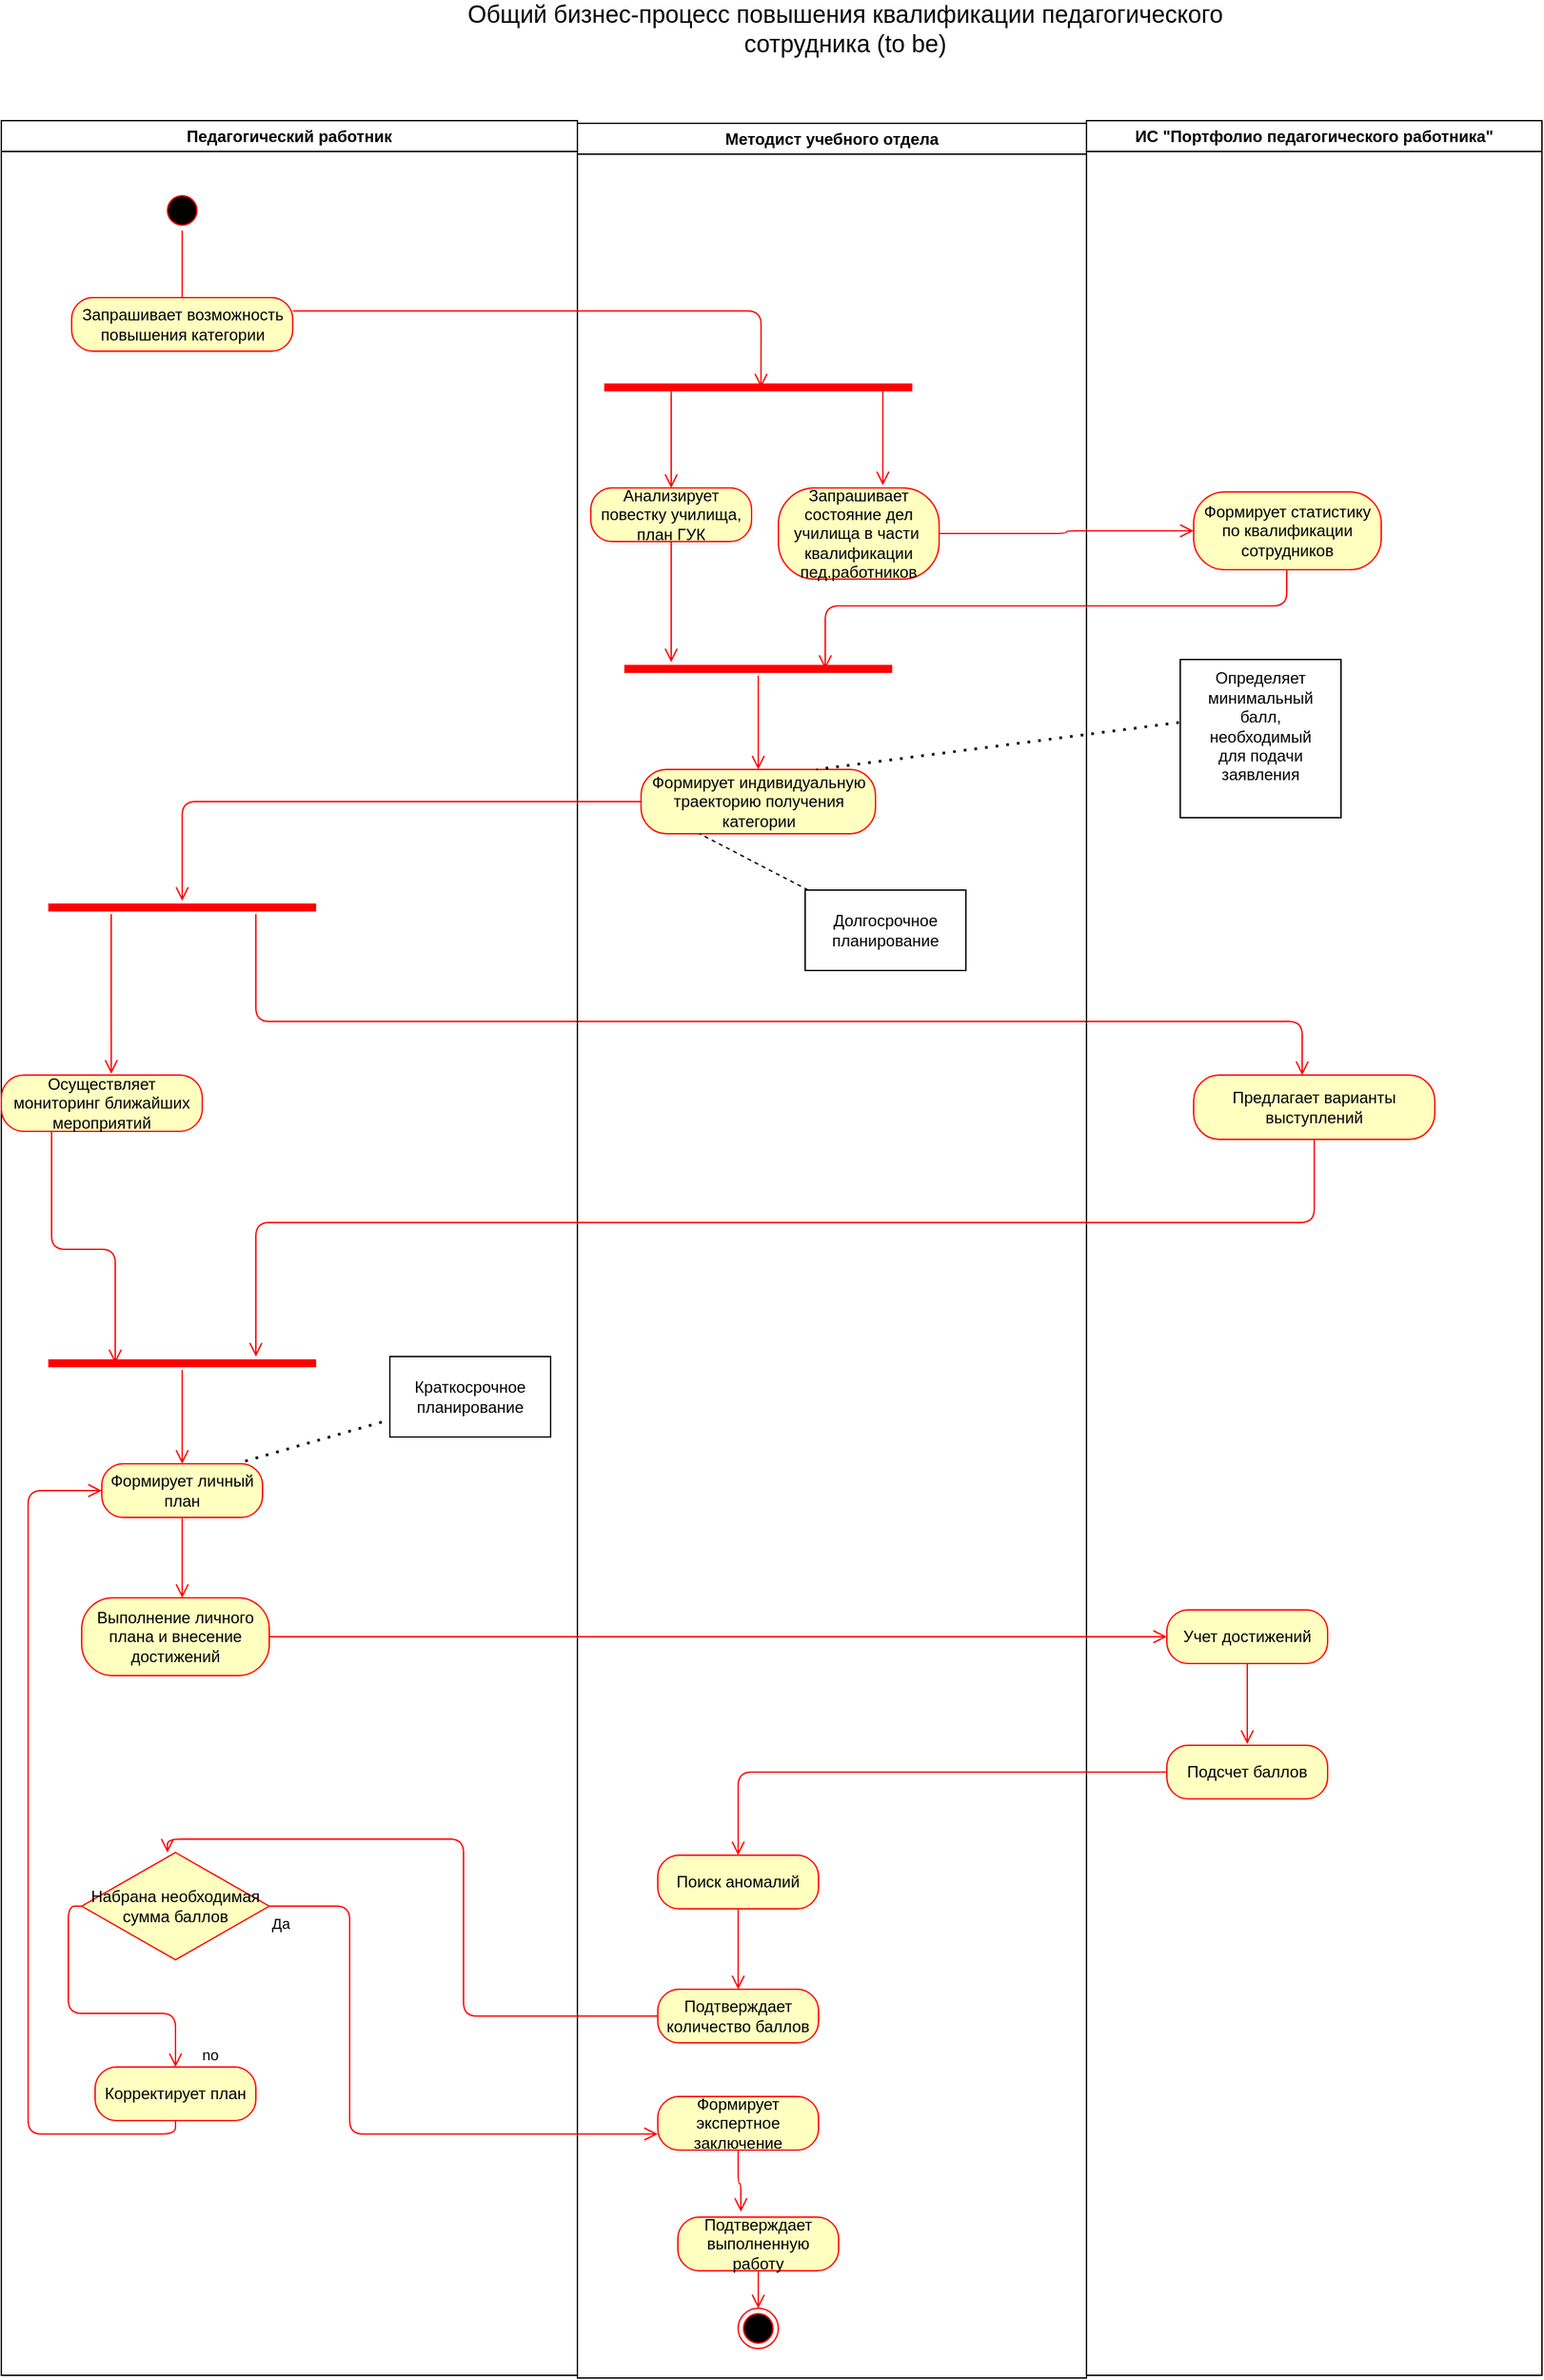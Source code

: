 <mxfile version="14.6.6" type="github">
  <diagram name="Page-1" id="e7e014a7-5840-1c2e-5031-d8a46d1fe8dd">
    <mxGraphModel dx="1422" dy="762" grid="1" gridSize="10" guides="1" tooltips="1" connect="1" arrows="1" fold="1" page="1" pageScale="1" pageWidth="1169" pageHeight="826" background="#ffffff" math="0" shadow="0">
      <root>
        <mxCell id="0" />
        <mxCell id="1" parent="0" />
        <mxCell id="2" value="Педагогический работник" style="swimlane;whiteSpace=wrap" parent="1" vertex="1">
          <mxGeometry x="50" y="128" width="430" height="1682" as="geometry" />
        </mxCell>
        <mxCell id="Ka7XM5IuNzu1x7Nwei8n-47" value="" style="ellipse;html=1;shape=startState;fillColor=#000000;strokeColor=#ff0000;" parent="2" vertex="1">
          <mxGeometry x="120" y="52" width="30" height="30" as="geometry" />
        </mxCell>
        <mxCell id="Ka7XM5IuNzu1x7Nwei8n-48" value="" style="edgeStyle=orthogonalEdgeStyle;html=1;verticalAlign=bottom;endArrow=open;endSize=8;strokeColor=#ff0000;" parent="2" source="Ka7XM5IuNzu1x7Nwei8n-47" edge="1">
          <mxGeometry relative="1" as="geometry">
            <mxPoint x="135" y="162" as="targetPoint" />
          </mxGeometry>
        </mxCell>
        <mxCell id="Ka7XM5IuNzu1x7Nwei8n-49" value="Запрашивает возможность повышения категории" style="rounded=1;whiteSpace=wrap;html=1;arcSize=40;fontColor=#000000;fillColor=#ffffc0;strokeColor=#ff0000;" parent="2" vertex="1">
          <mxGeometry x="52.5" y="132" width="165" height="40" as="geometry" />
        </mxCell>
        <mxCell id="Ka7XM5IuNzu1x7Nwei8n-71" value="Осуществляет мониторинг ближайших мероприятий" style="rounded=1;whiteSpace=wrap;html=1;arcSize=40;fontColor=#000000;fillColor=#ffffc0;strokeColor=#ff0000;" parent="2" vertex="1">
          <mxGeometry y="712" width="150" height="42" as="geometry" />
        </mxCell>
        <mxCell id="Ka7XM5IuNzu1x7Nwei8n-73" value="" style="shape=line;html=1;strokeWidth=6;strokeColor=#ff0000;" parent="2" vertex="1">
          <mxGeometry x="35" y="582" width="200" height="10" as="geometry" />
        </mxCell>
        <mxCell id="Ka7XM5IuNzu1x7Nwei8n-74" value="" style="edgeStyle=orthogonalEdgeStyle;html=1;verticalAlign=bottom;endArrow=open;endSize=8;strokeColor=#ff0000;entryX=0.547;entryY=-0.024;entryDx=0;entryDy=0;entryPerimeter=0;" parent="2" source="Ka7XM5IuNzu1x7Nwei8n-73" target="Ka7XM5IuNzu1x7Nwei8n-71" edge="1">
          <mxGeometry relative="1" as="geometry">
            <mxPoint x="80" y="662" as="targetPoint" />
            <Array as="points">
              <mxPoint x="82" y="632" />
              <mxPoint x="82" y="632" />
            </Array>
          </mxGeometry>
        </mxCell>
        <mxCell id="Ka7XM5IuNzu1x7Nwei8n-83" value="" style="shape=line;html=1;strokeWidth=6;strokeColor=#ff0000;" parent="2" vertex="1">
          <mxGeometry x="35" y="922" width="200" height="10" as="geometry" />
        </mxCell>
        <mxCell id="Ka7XM5IuNzu1x7Nwei8n-84" value="" style="edgeStyle=orthogonalEdgeStyle;html=1;verticalAlign=bottom;endArrow=open;endSize=8;strokeColor=#ff0000;" parent="2" source="Ka7XM5IuNzu1x7Nwei8n-83" edge="1">
          <mxGeometry relative="1" as="geometry">
            <mxPoint x="135" y="1002" as="targetPoint" />
          </mxGeometry>
        </mxCell>
        <mxCell id="Ka7XM5IuNzu1x7Nwei8n-90" value="" style="edgeStyle=orthogonalEdgeStyle;html=1;verticalAlign=bottom;endArrow=open;endSize=8;strokeColor=#ff0000;entryX=0.45;entryY=0;entryDx=0;entryDy=0;entryPerimeter=0;" parent="2" target="Ka7XM5IuNzu1x7Nwei8n-85" edge="1">
          <mxGeometry relative="1" as="geometry">
            <mxPoint x="1000" y="692" as="targetPoint" />
            <mxPoint x="190" y="592" as="sourcePoint" />
            <Array as="points">
              <mxPoint x="190" y="672" />
              <mxPoint x="971" y="672" />
            </Array>
          </mxGeometry>
        </mxCell>
        <mxCell id="Ka7XM5IuNzu1x7Nwei8n-86" value="" style="edgeStyle=orthogonalEdgeStyle;html=1;verticalAlign=bottom;endArrow=open;endSize=8;strokeColor=#ff0000;exitX=0.25;exitY=1;exitDx=0;exitDy=0;entryX=0.25;entryY=0.5;entryDx=0;entryDy=0;entryPerimeter=0;" parent="2" source="Ka7XM5IuNzu1x7Nwei8n-71" target="Ka7XM5IuNzu1x7Nwei8n-83" edge="1">
          <mxGeometry relative="1" as="geometry">
            <mxPoint x="1030" y="842" as="targetPoint" />
            <Array as="points">
              <mxPoint x="38" y="842" />
              <mxPoint x="85" y="842" />
            </Array>
          </mxGeometry>
        </mxCell>
        <mxCell id="Ka7XM5IuNzu1x7Nwei8n-94" value="Формирует личный план" style="rounded=1;whiteSpace=wrap;html=1;arcSize=40;fontColor=#000000;fillColor=#ffffc0;strokeColor=#ff0000;" parent="2" vertex="1">
          <mxGeometry x="75" y="1002" width="120" height="40" as="geometry" />
        </mxCell>
        <mxCell id="Ka7XM5IuNzu1x7Nwei8n-95" value="" style="edgeStyle=orthogonalEdgeStyle;html=1;verticalAlign=bottom;endArrow=open;endSize=8;strokeColor=#ff0000;" parent="2" source="Ka7XM5IuNzu1x7Nwei8n-94" edge="1">
          <mxGeometry relative="1" as="geometry">
            <mxPoint x="135" y="1102" as="targetPoint" />
          </mxGeometry>
        </mxCell>
        <mxCell id="Ka7XM5IuNzu1x7Nwei8n-99" value="Выполнение личного плана и внесение достижений" style="rounded=1;whiteSpace=wrap;html=1;arcSize=40;fontColor=#000000;fillColor=#ffffc0;strokeColor=#ff0000;" parent="2" vertex="1">
          <mxGeometry x="60" y="1102" width="140" height="58" as="geometry" />
        </mxCell>
        <mxCell id="Ka7XM5IuNzu1x7Nwei8n-108" value="Набрана необходимая сумма баллов" style="rhombus;whiteSpace=wrap;html=1;fillColor=#ffffc0;strokeColor=#ff0000;" parent="2" vertex="1">
          <mxGeometry x="60" y="1292" width="140" height="80" as="geometry" />
        </mxCell>
        <mxCell id="Ka7XM5IuNzu1x7Nwei8n-118" value="Корректирует план" style="rounded=1;whiteSpace=wrap;html=1;arcSize=40;fontColor=#000000;fillColor=#ffffc0;strokeColor=#ff0000;" parent="2" vertex="1">
          <mxGeometry x="70" y="1452" width="120" height="40" as="geometry" />
        </mxCell>
        <mxCell id="Ka7XM5IuNzu1x7Nwei8n-109" value="no" style="edgeStyle=orthogonalEdgeStyle;html=1;align=left;verticalAlign=bottom;endArrow=open;endSize=8;strokeColor=#ff0000;exitX=0;exitY=0.5;exitDx=0;exitDy=0;" parent="2" source="Ka7XM5IuNzu1x7Nwei8n-108" target="Ka7XM5IuNzu1x7Nwei8n-118" edge="1">
          <mxGeometry x="0.6" y="-20" relative="1" as="geometry">
            <mxPoint x="130" y="1462" as="targetPoint" />
            <mxPoint x="20" y="20" as="offset" />
          </mxGeometry>
        </mxCell>
        <mxCell id="Ka7XM5IuNzu1x7Nwei8n-120" value="" style="edgeStyle=orthogonalEdgeStyle;html=1;verticalAlign=bottom;endArrow=open;endSize=8;strokeColor=#ff0000;exitX=0.5;exitY=1;exitDx=0;exitDy=0;entryX=0;entryY=0.5;entryDx=0;entryDy=0;" parent="2" source="Ka7XM5IuNzu1x7Nwei8n-118" target="Ka7XM5IuNzu1x7Nwei8n-94" edge="1">
          <mxGeometry relative="1" as="geometry">
            <mxPoint x="530" y="1372" as="targetPoint" />
            <mxPoint x="530" y="1312" as="sourcePoint" />
            <Array as="points">
              <mxPoint x="130" y="1502" />
              <mxPoint x="20" y="1502" />
              <mxPoint x="20" y="1022" />
            </Array>
          </mxGeometry>
        </mxCell>
        <mxCell id="Ka7XM5IuNzu1x7Nwei8n-97" value="" style="rounded=0;whiteSpace=wrap;html=1;" parent="2" vertex="1">
          <mxGeometry x="290" y="922" width="120" height="60" as="geometry" />
        </mxCell>
        <mxCell id="Ka7XM5IuNzu1x7Nwei8n-96" value="" style="endArrow=none;dashed=1;html=1;dashPattern=1 3;strokeWidth=2;exitX=0.892;exitY=-0.05;exitDx=0;exitDy=0;exitPerimeter=0;" parent="2" source="Ka7XM5IuNzu1x7Nwei8n-94" target="Ka7XM5IuNzu1x7Nwei8n-97" edge="1">
          <mxGeometry width="50" height="50" relative="1" as="geometry">
            <mxPoint x="510" y="862" as="sourcePoint" />
            <mxPoint x="280" y="962" as="targetPoint" />
          </mxGeometry>
        </mxCell>
        <mxCell id="Ka7XM5IuNzu1x7Nwei8n-98" value="Краткосрочное планирование" style="text;html=1;strokeColor=none;fillColor=none;align=center;verticalAlign=middle;whiteSpace=wrap;rounded=0;" parent="2" vertex="1">
          <mxGeometry x="330" y="942" width="40" height="20" as="geometry" />
        </mxCell>
        <mxCell id="4" value="Методист учебного отдела" style="swimlane;whiteSpace=wrap" parent="1" vertex="1">
          <mxGeometry x="480" y="130" width="380" height="1682" as="geometry" />
        </mxCell>
        <mxCell id="Ka7XM5IuNzu1x7Nwei8n-51" value="&lt;div&gt;Запрашивает&lt;/div&gt;&lt;div&gt;состояние дел училища в части&amp;nbsp; квалификации пед.работников&lt;br&gt;&lt;/div&gt;" style="rounded=1;whiteSpace=wrap;html=1;arcSize=40;fontColor=#000000;fillColor=#ffffc0;strokeColor=#ff0000;" parent="4" vertex="1">
          <mxGeometry x="150" y="272" width="120" height="68" as="geometry" />
        </mxCell>
        <mxCell id="Ka7XM5IuNzu1x7Nwei8n-55" value="" style="shape=line;html=1;strokeWidth=6;strokeColor=#ff0000;" parent="4" vertex="1">
          <mxGeometry x="20" y="192" width="230" height="10" as="geometry" />
        </mxCell>
        <mxCell id="Ka7XM5IuNzu1x7Nwei8n-56" value="" style="edgeStyle=orthogonalEdgeStyle;html=1;verticalAlign=bottom;endArrow=open;endSize=8;strokeColor=#ff0000;exitX=0.222;exitY=0.3;exitDx=0;exitDy=0;exitPerimeter=0;entryX=0.5;entryY=0;entryDx=0;entryDy=0;" parent="4" source="Ka7XM5IuNzu1x7Nwei8n-55" edge="1" target="Ka7XM5IuNzu1x7Nwei8n-59">
          <mxGeometry relative="1" as="geometry">
            <mxPoint x="197" y="272" as="targetPoint" />
            <Array as="points">
              <mxPoint x="71" y="197" />
              <mxPoint x="70" y="197" />
            </Array>
          </mxGeometry>
        </mxCell>
        <mxCell id="Ka7XM5IuNzu1x7Nwei8n-59" value="Анализирует повестку училища, план ГУК" style="rounded=1;whiteSpace=wrap;html=1;arcSize=40;fontColor=#000000;fillColor=#ffffc0;strokeColor=#ff0000;" parent="4" vertex="1">
          <mxGeometry x="10" y="272" width="120" height="40" as="geometry" />
        </mxCell>
        <mxCell id="Ka7XM5IuNzu1x7Nwei8n-60" value="" style="edgeStyle=orthogonalEdgeStyle;html=1;verticalAlign=bottom;endArrow=open;endSize=8;strokeColor=#ff0000;" parent="4" source="Ka7XM5IuNzu1x7Nwei8n-59" edge="1">
          <mxGeometry relative="1" as="geometry">
            <mxPoint x="70" y="402" as="targetPoint" />
            <Array as="points">
              <mxPoint x="70" y="372" />
            </Array>
          </mxGeometry>
        </mxCell>
        <mxCell id="Ka7XM5IuNzu1x7Nwei8n-65" value="" style="shape=line;html=1;strokeWidth=6;strokeColor=#ff0000;" parent="4" vertex="1">
          <mxGeometry x="35" y="402" width="200" height="10" as="geometry" />
        </mxCell>
        <mxCell id="Ka7XM5IuNzu1x7Nwei8n-66" value="" style="edgeStyle=orthogonalEdgeStyle;html=1;verticalAlign=bottom;endArrow=open;endSize=8;strokeColor=#ff0000;" parent="4" source="Ka7XM5IuNzu1x7Nwei8n-65" edge="1">
          <mxGeometry relative="1" as="geometry">
            <mxPoint x="135" y="482" as="targetPoint" />
          </mxGeometry>
        </mxCell>
        <mxCell id="Ka7XM5IuNzu1x7Nwei8n-69" value="Формирует индивидуальную траекторию получения категории" style="rounded=1;whiteSpace=wrap;html=1;arcSize=40;fontColor=#000000;fillColor=#ffffc0;strokeColor=#ff0000;" parent="4" vertex="1">
          <mxGeometry x="47.5" y="482" width="175" height="48" as="geometry" />
        </mxCell>
        <mxCell id="Ka7XM5IuNzu1x7Nwei8n-112" value="Поиск аномалий" style="rounded=1;whiteSpace=wrap;html=1;arcSize=40;fontColor=#000000;fillColor=#ffffc0;strokeColor=#ff0000;" parent="4" vertex="1">
          <mxGeometry x="60" y="1292" width="120" height="40" as="geometry" />
        </mxCell>
        <mxCell id="Ka7XM5IuNzu1x7Nwei8n-116" value="Подтверждает количество баллов" style="rounded=1;whiteSpace=wrap;html=1;arcSize=40;fontColor=#000000;fillColor=#ffffc0;strokeColor=#ff0000;" parent="4" vertex="1">
          <mxGeometry x="60" y="1392" width="120" height="40" as="geometry" />
        </mxCell>
        <mxCell id="Ka7XM5IuNzu1x7Nwei8n-115" value="" style="edgeStyle=orthogonalEdgeStyle;html=1;verticalAlign=bottom;endArrow=open;endSize=8;strokeColor=#ff0000;entryX=0.5;entryY=0;entryDx=0;entryDy=0;exitX=0.5;exitY=1;exitDx=0;exitDy=0;" parent="4" source="Ka7XM5IuNzu1x7Nwei8n-112" target="Ka7XM5IuNzu1x7Nwei8n-116" edge="1">
          <mxGeometry relative="1" as="geometry">
            <mxPoint x="410" y="1392" as="targetPoint" />
            <Array as="points">
              <mxPoint x="120" y="1362" />
              <mxPoint x="120" y="1362" />
            </Array>
          </mxGeometry>
        </mxCell>
        <mxCell id="Ka7XM5IuNzu1x7Nwei8n-111" value="Формирует экспертное заключение" style="rounded=1;whiteSpace=wrap;html=1;arcSize=40;fontColor=#000000;fillColor=#ffffc0;strokeColor=#ff0000;" parent="4" vertex="1">
          <mxGeometry x="60" y="1472" width="120" height="40" as="geometry" />
        </mxCell>
        <mxCell id="Ka7XM5IuNzu1x7Nwei8n-121" value="Подтверждает выполненную работу" style="rounded=1;whiteSpace=wrap;html=1;arcSize=40;fontColor=#000000;fillColor=#ffffc0;strokeColor=#ff0000;" parent="4" vertex="1">
          <mxGeometry x="75" y="1562" width="120" height="40" as="geometry" />
        </mxCell>
        <mxCell id="Ka7XM5IuNzu1x7Nwei8n-124" value="" style="edgeStyle=orthogonalEdgeStyle;html=1;verticalAlign=bottom;endArrow=open;endSize=8;strokeColor=#ff0000;exitX=0.5;exitY=1;exitDx=0;exitDy=0;entryX=0.392;entryY=-0.1;entryDx=0;entryDy=0;entryPerimeter=0;" parent="4" source="Ka7XM5IuNzu1x7Nwei8n-111" target="Ka7XM5IuNzu1x7Nwei8n-121" edge="1">
          <mxGeometry relative="1" as="geometry">
            <mxPoint x="-60" y="1552" as="targetPoint" />
            <mxPoint x="-60" y="1492" as="sourcePoint" />
          </mxGeometry>
        </mxCell>
        <mxCell id="Ka7XM5IuNzu1x7Nwei8n-125" value="" style="ellipse;html=1;shape=endState;fillColor=#000000;strokeColor=#ff0000;" parent="4" vertex="1">
          <mxGeometry x="120" y="1630" width="30" height="30" as="geometry" />
        </mxCell>
        <mxCell id="Ka7XM5IuNzu1x7Nwei8n-126" value="" style="edgeStyle=orthogonalEdgeStyle;html=1;verticalAlign=bottom;endArrow=open;endSize=8;strokeColor=#ff0000;" parent="4" source="Ka7XM5IuNzu1x7Nwei8n-121" target="Ka7XM5IuNzu1x7Nwei8n-125" edge="1">
          <mxGeometry relative="1" as="geometry">
            <mxPoint x="780" y="1740" as="targetPoint" />
            <mxPoint x="780" y="1680" as="sourcePoint" />
          </mxGeometry>
        </mxCell>
        <mxCell id="Ka7XM5IuNzu1x7Nwei8n-81" value="" style="rounded=0;whiteSpace=wrap;html=1;" parent="4" vertex="1">
          <mxGeometry x="170" y="572" width="120" height="60" as="geometry" />
        </mxCell>
        <mxCell id="Ka7XM5IuNzu1x7Nwei8n-82" value="Долгосрочное планирование" style="text;html=1;strokeColor=none;fillColor=none;align=center;verticalAlign=middle;whiteSpace=wrap;rounded=0;" parent="4" vertex="1">
          <mxGeometry x="210" y="592" width="40" height="20" as="geometry" />
        </mxCell>
        <mxCell id="Ka7XM5IuNzu1x7Nwei8n-80" value="" style="endArrow=none;dashed=1;html=1;entryX=0.25;entryY=1;entryDx=0;entryDy=0;" parent="4" target="Ka7XM5IuNzu1x7Nwei8n-69" edge="1" source="Ka7XM5IuNzu1x7Nwei8n-81">
          <mxGeometry width="50" height="50" relative="1" as="geometry">
            <mxPoint x="-40" y="422" as="sourcePoint" />
            <mxPoint x="-30" y="592" as="targetPoint" />
          </mxGeometry>
        </mxCell>
        <mxCell id="Ka7XM5IuNzu1x7Nwei8n-41" value="ИС &quot;Портфолио педагогического работника&quot;" style="swimlane;whiteSpace=wrap" parent="1" vertex="1">
          <mxGeometry x="860" y="128" width="340" height="1682" as="geometry" />
        </mxCell>
        <mxCell id="Ka7XM5IuNzu1x7Nwei8n-53" value="Формирует статистику по квалификации сотрудников" style="rounded=1;whiteSpace=wrap;html=1;arcSize=40;fontColor=#000000;fillColor=#ffffc0;strokeColor=#ff0000;" parent="Ka7XM5IuNzu1x7Nwei8n-41" vertex="1">
          <mxGeometry x="80" y="277" width="140" height="58" as="geometry" />
        </mxCell>
        <mxCell id="Ka7XM5IuNzu1x7Nwei8n-68" value="" style="edgeStyle=orthogonalEdgeStyle;html=1;verticalAlign=bottom;endArrow=open;endSize=8;strokeColor=#ff0000;entryX=0.75;entryY=0.5;entryDx=0;entryDy=0;entryPerimeter=0;" parent="Ka7XM5IuNzu1x7Nwei8n-41" target="Ka7XM5IuNzu1x7Nwei8n-65" edge="1">
          <mxGeometry relative="1" as="geometry">
            <mxPoint x="149.5" y="395" as="targetPoint" />
            <mxPoint x="149.5" y="335" as="sourcePoint" />
            <Array as="points">
              <mxPoint x="150" y="362" />
              <mxPoint x="-195" y="362" />
            </Array>
          </mxGeometry>
        </mxCell>
        <mxCell id="Ka7XM5IuNzu1x7Nwei8n-85" value="Предлагает варианты выступлений" style="rounded=1;whiteSpace=wrap;html=1;arcSize=40;fontColor=#000000;fillColor=#ffffc0;strokeColor=#ff0000;" parent="Ka7XM5IuNzu1x7Nwei8n-41" vertex="1">
          <mxGeometry x="80" y="712" width="180" height="48" as="geometry" />
        </mxCell>
        <mxCell id="Ka7XM5IuNzu1x7Nwei8n-103" value="Определяет минимальный балл, необходимый для подачи заявления" style="text;html=1;strokeColor=none;fillColor=none;align=center;verticalAlign=middle;whiteSpace=wrap;rounded=0;" parent="Ka7XM5IuNzu1x7Nwei8n-41" vertex="1">
          <mxGeometry x="110" y="442" width="40" height="20" as="geometry" />
        </mxCell>
        <mxCell id="Ka7XM5IuNzu1x7Nwei8n-104" value="Учет достижений" style="rounded=1;whiteSpace=wrap;html=1;arcSize=40;fontColor=#000000;fillColor=#ffffc0;strokeColor=#ff0000;" parent="Ka7XM5IuNzu1x7Nwei8n-41" vertex="1">
          <mxGeometry x="60" y="1111" width="120" height="40" as="geometry" />
        </mxCell>
        <mxCell id="Ka7XM5IuNzu1x7Nwei8n-105" value="" style="edgeStyle=orthogonalEdgeStyle;html=1;verticalAlign=bottom;endArrow=open;endSize=8;strokeColor=#ff0000;" parent="Ka7XM5IuNzu1x7Nwei8n-41" source="Ka7XM5IuNzu1x7Nwei8n-104" edge="1">
          <mxGeometry relative="1" as="geometry">
            <mxPoint x="120" y="1211" as="targetPoint" />
          </mxGeometry>
        </mxCell>
        <mxCell id="Ka7XM5IuNzu1x7Nwei8n-106" value="Подсчет баллов" style="rounded=1;whiteSpace=wrap;html=1;arcSize=40;fontColor=#000000;fillColor=#ffffc0;strokeColor=#ff0000;" parent="Ka7XM5IuNzu1x7Nwei8n-41" vertex="1">
          <mxGeometry x="60" y="1212" width="120" height="40" as="geometry" />
        </mxCell>
        <mxCell id="Ka7XM5IuNzu1x7Nwei8n-102" value="" style="rounded=0;whiteSpace=wrap;html=1;fillColor=none;" parent="Ka7XM5IuNzu1x7Nwei8n-41" vertex="1">
          <mxGeometry x="70" y="402" width="120" height="118" as="geometry" />
        </mxCell>
        <mxCell id="Ka7XM5IuNzu1x7Nwei8n-50" value="" style="edgeStyle=orthogonalEdgeStyle;html=1;verticalAlign=bottom;endArrow=open;endSize=8;strokeColor=#ff0000;entryX=0.509;entryY=0.5;entryDx=0;entryDy=0;entryPerimeter=0;" parent="1" source="Ka7XM5IuNzu1x7Nwei8n-49" target="Ka7XM5IuNzu1x7Nwei8n-55" edge="1">
          <mxGeometry relative="1" as="geometry">
            <mxPoint x="680" y="325" as="targetPoint" />
            <Array as="points">
              <mxPoint x="617" y="270" />
            </Array>
          </mxGeometry>
        </mxCell>
        <mxCell id="Ka7XM5IuNzu1x7Nwei8n-52" value="" style="edgeStyle=orthogonalEdgeStyle;html=1;verticalAlign=bottom;endArrow=open;endSize=8;strokeColor=#ff0000;entryX=0;entryY=0.5;entryDx=0;entryDy=0;" parent="1" source="Ka7XM5IuNzu1x7Nwei8n-51" target="Ka7XM5IuNzu1x7Nwei8n-53" edge="1">
          <mxGeometry relative="1" as="geometry">
            <mxPoint x="780" y="390" as="targetPoint" />
          </mxGeometry>
        </mxCell>
        <mxCell id="Ka7XM5IuNzu1x7Nwei8n-58" value="" style="edgeStyle=orthogonalEdgeStyle;html=1;verticalAlign=bottom;endArrow=open;endSize=8;strokeColor=#ff0000;exitX=0.913;exitY=0.7;exitDx=0;exitDy=0;exitPerimeter=0;" parent="1" source="Ka7XM5IuNzu1x7Nwei8n-55" edge="1">
          <mxGeometry relative="1" as="geometry">
            <mxPoint x="708" y="400" as="targetPoint" />
            <Array as="points">
              <mxPoint x="710" y="325" />
              <mxPoint x="708" y="325" />
            </Array>
          </mxGeometry>
        </mxCell>
        <mxCell id="Ka7XM5IuNzu1x7Nwei8n-70" value="" style="edgeStyle=orthogonalEdgeStyle;html=1;verticalAlign=bottom;endArrow=open;endSize=8;strokeColor=#ff0000;" parent="1" source="Ka7XM5IuNzu1x7Nwei8n-69" target="Ka7XM5IuNzu1x7Nwei8n-73" edge="1">
          <mxGeometry relative="1" as="geometry">
            <mxPoint x="490" y="634" as="targetPoint" />
          </mxGeometry>
        </mxCell>
        <mxCell id="Ka7XM5IuNzu1x7Nwei8n-79" value="" style="edgeStyle=orthogonalEdgeStyle;html=1;verticalAlign=bottom;endArrow=open;endSize=8;strokeColor=#ff0000;exitX=0.5;exitY=1;exitDx=0;exitDy=0;" parent="1" source="Ka7XM5IuNzu1x7Nwei8n-85" target="Ka7XM5IuNzu1x7Nwei8n-83" edge="1">
          <mxGeometry relative="1" as="geometry">
            <mxPoint x="490" y="1065" as="targetPoint" />
            <mxPoint x="1070" y="970" as="sourcePoint" />
            <Array as="points">
              <mxPoint x="1030" y="950" />
              <mxPoint x="240" y="950" />
            </Array>
          </mxGeometry>
        </mxCell>
        <mxCell id="Ka7XM5IuNzu1x7Nwei8n-101" value="" style="endArrow=none;dashed=1;html=1;dashPattern=1 3;strokeWidth=2;entryX=0.75;entryY=0;entryDx=0;entryDy=0;exitX=-0.008;exitY=0.398;exitDx=0;exitDy=0;exitPerimeter=0;" parent="1" target="Ka7XM5IuNzu1x7Nwei8n-69" edge="1" source="Ka7XM5IuNzu1x7Nwei8n-102">
          <mxGeometry width="50" height="50" relative="1" as="geometry">
            <mxPoint x="960" y="580" as="sourcePoint" />
            <mxPoint x="610" y="700" as="targetPoint" />
          </mxGeometry>
        </mxCell>
        <mxCell id="Ka7XM5IuNzu1x7Nwei8n-100" value="" style="edgeStyle=orthogonalEdgeStyle;html=1;verticalAlign=bottom;endArrow=open;endSize=8;strokeColor=#ff0000;entryX=0;entryY=0.5;entryDx=0;entryDy=0;" parent="1" source="Ka7XM5IuNzu1x7Nwei8n-99" target="Ka7XM5IuNzu1x7Nwei8n-104" edge="1">
          <mxGeometry relative="1" as="geometry">
            <mxPoint x="180" y="1330" as="targetPoint" />
          </mxGeometry>
        </mxCell>
        <mxCell id="Ka7XM5IuNzu1x7Nwei8n-107" value="" style="edgeStyle=orthogonalEdgeStyle;html=1;verticalAlign=bottom;endArrow=open;endSize=8;strokeColor=#ff0000;entryX=0.5;entryY=0;entryDx=0;entryDy=0;" parent="1" source="Ka7XM5IuNzu1x7Nwei8n-106" target="Ka7XM5IuNzu1x7Nwei8n-112" edge="1">
          <mxGeometry relative="1" as="geometry">
            <mxPoint x="1040" y="1440" as="targetPoint" />
          </mxGeometry>
        </mxCell>
        <mxCell id="Ka7XM5IuNzu1x7Nwei8n-117" value="" style="edgeStyle=orthogonalEdgeStyle;html=1;verticalAlign=bottom;endArrow=open;endSize=8;strokeColor=#ff0000;entryX=0.457;entryY=0;entryDx=0;entryDy=0;entryPerimeter=0;" parent="1" source="Ka7XM5IuNzu1x7Nwei8n-116" target="Ka7XM5IuNzu1x7Nwei8n-108" edge="1">
          <mxGeometry relative="1" as="geometry">
            <mxPoint x="500" y="1620" as="targetPoint" />
          </mxGeometry>
        </mxCell>
        <mxCell id="Ka7XM5IuNzu1x7Nwei8n-110" value="Да" style="edgeStyle=orthogonalEdgeStyle;html=1;align=left;verticalAlign=top;endArrow=open;endSize=8;strokeColor=#ff0000;exitX=1;exitY=0.5;exitDx=0;exitDy=0;" parent="1" source="Ka7XM5IuNzu1x7Nwei8n-108" target="Ka7XM5IuNzu1x7Nwei8n-111" edge="1">
          <mxGeometry x="-1" relative="1" as="geometry">
            <mxPoint x="170" y="1500" as="targetPoint" />
            <Array as="points">
              <mxPoint x="310" y="1460" />
              <mxPoint x="310" y="1630" />
            </Array>
          </mxGeometry>
        </mxCell>
        <mxCell id="beR3VG5LFJaJLYyRmvLv-4" value="&lt;font style=&quot;font-size: 18px&quot;&gt;Общий бизнес-процесс повышения квалификации педагогического сотрудника (to be)&lt;/font&gt;" style="text;html=1;strokeColor=none;fillColor=none;align=center;verticalAlign=middle;whiteSpace=wrap;rounded=0;" vertex="1" parent="1">
          <mxGeometry x="390" y="50" width="580" height="20" as="geometry" />
        </mxCell>
      </root>
    </mxGraphModel>
  </diagram>
</mxfile>
